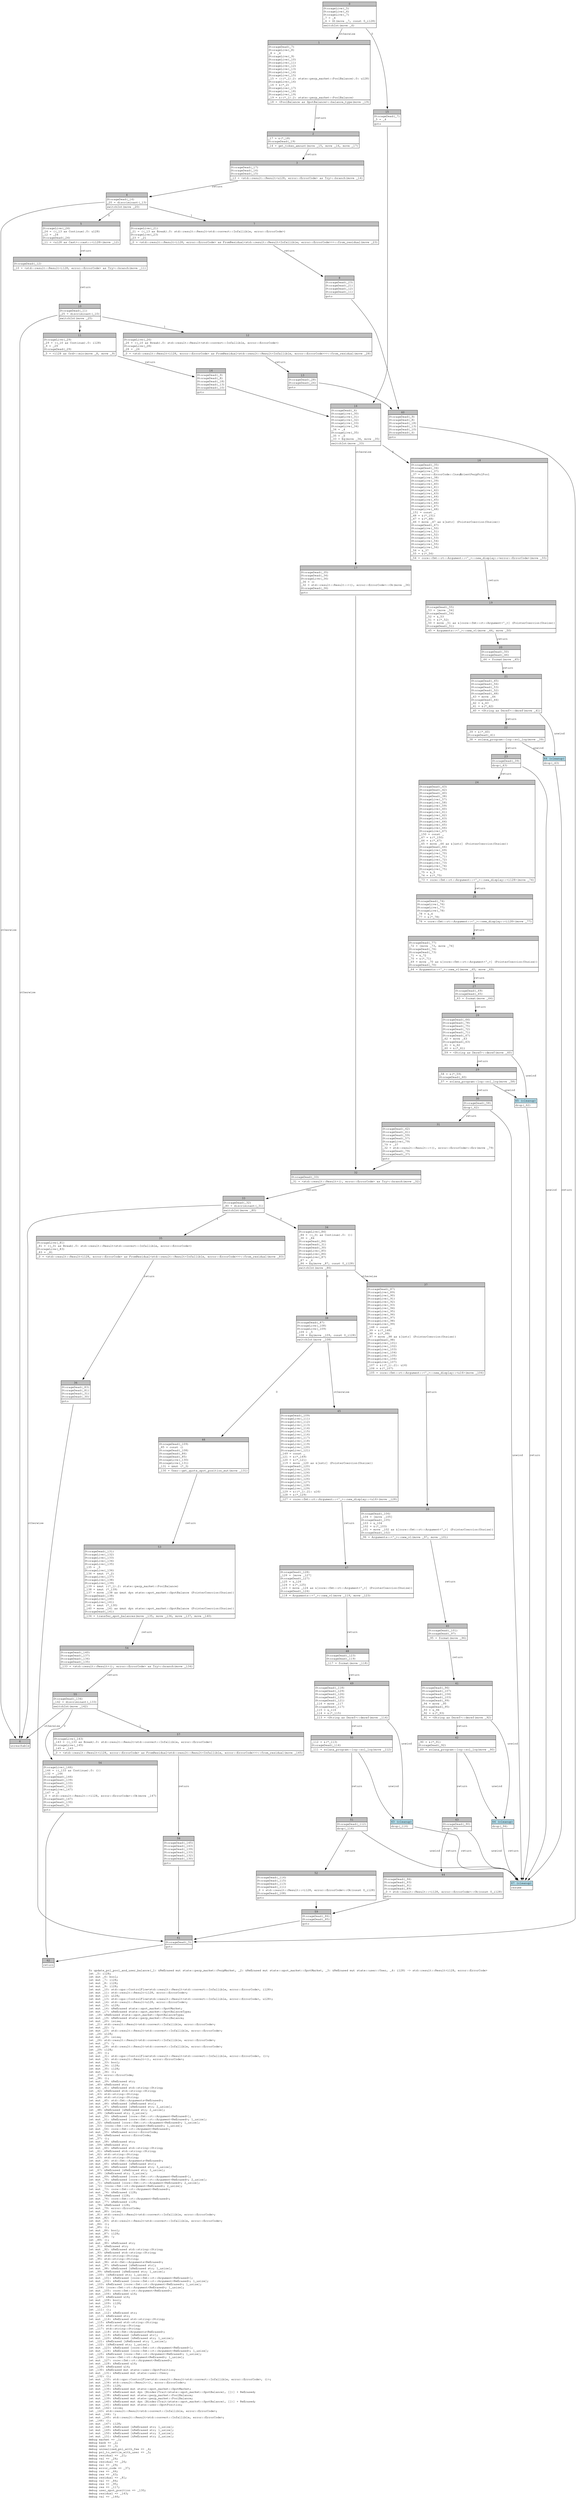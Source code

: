 digraph Mir_0_93 {
    graph [fontname="Courier, monospace"];
    node [fontname="Courier, monospace"];
    edge [fontname="Courier, monospace"];
    label=<fn update_pnl_pool_and_user_balance(_1: &amp;ReErased mut state::perp_market::PerpMarket, _2: &amp;ReErased mut state::spot_market::SpotMarket, _3: &amp;ReErased mut state::user::User, _4: i128) -&gt; std::result::Result&lt;i128, error::ErrorCode&gt;<br align="left"/>let _5: i128;<br align="left"/>let mut _6: bool;<br align="left"/>let mut _7: i128;<br align="left"/>let mut _8: i128;<br align="left"/>let mut _9: i128;<br align="left"/>let mut _10: std::ops::ControlFlow&lt;std::result::Result&lt;std::convert::Infallible, error::ErrorCode&gt;, i128&gt;;<br align="left"/>let mut _11: std::result::Result&lt;i128, error::ErrorCode&gt;;<br align="left"/>let mut _12: u128;<br align="left"/>let mut _13: std::ops::ControlFlow&lt;std::result::Result&lt;std::convert::Infallible, error::ErrorCode&gt;, u128&gt;;<br align="left"/>let mut _14: std::result::Result&lt;u128, error::ErrorCode&gt;;<br align="left"/>let mut _15: u128;<br align="left"/>let mut _16: &amp;ReErased state::spot_market::SpotMarket;<br align="left"/>let mut _17: &amp;ReErased state::spot_market::SpotBalanceType;<br align="left"/>let _18: &amp;ReErased state::spot_market::SpotBalanceType;<br align="left"/>let mut _19: &amp;ReErased state::perp_market::PoolBalance;<br align="left"/>let mut _20: isize;<br align="left"/>let _21: std::result::Result&lt;std::convert::Infallible, error::ErrorCode&gt;;<br align="left"/>let mut _22: !;<br align="left"/>let mut _23: std::result::Result&lt;std::convert::Infallible, error::ErrorCode&gt;;<br align="left"/>let _24: u128;<br align="left"/>let mut _25: isize;<br align="left"/>let _26: std::result::Result&lt;std::convert::Infallible, error::ErrorCode&gt;;<br align="left"/>let mut _27: !;<br align="left"/>let mut _28: std::result::Result&lt;std::convert::Infallible, error::ErrorCode&gt;;<br align="left"/>let _29: i128;<br align="left"/>let _30: ();<br align="left"/>let mut _31: std::ops::ControlFlow&lt;std::result::Result&lt;std::convert::Infallible, error::ErrorCode&gt;, ()&gt;;<br align="left"/>let mut _32: std::result::Result&lt;(), error::ErrorCode&gt;;<br align="left"/>let mut _33: bool;<br align="left"/>let mut _34: i128;<br align="left"/>let mut _35: i128;<br align="left"/>let mut _36: ();<br align="left"/>let _37: error::ErrorCode;<br align="left"/>let _38: ();<br align="left"/>let mut _39: &amp;ReErased str;<br align="left"/>let _40: &amp;ReErased str;<br align="left"/>let mut _41: &amp;ReErased std::string::String;<br align="left"/>let _42: &amp;ReErased std::string::String;<br align="left"/>let _43: std::string::String;<br align="left"/>let _44: std::string::String;<br align="left"/>let mut _45: std::fmt::Arguments&lt;ReErased&gt;;<br align="left"/>let mut _46: &amp;ReErased [&amp;ReErased str];<br align="left"/>let mut _47: &amp;ReErased [&amp;ReErased str; 2_usize];<br align="left"/>let _48: &amp;ReErased [&amp;ReErased str; 2_usize];<br align="left"/>let _49: [&amp;ReErased str; 2_usize];<br align="left"/>let mut _50: &amp;ReErased [core::fmt::rt::Argument&lt;ReErased&gt;];<br align="left"/>let mut _51: &amp;ReErased [core::fmt::rt::Argument&lt;ReErased&gt;; 1_usize];<br align="left"/>let _52: &amp;ReErased [core::fmt::rt::Argument&lt;ReErased&gt;; 1_usize];<br align="left"/>let _53: [core::fmt::rt::Argument&lt;ReErased&gt;; 1_usize];<br align="left"/>let mut _54: core::fmt::rt::Argument&lt;ReErased&gt;;<br align="left"/>let mut _55: &amp;ReErased error::ErrorCode;<br align="left"/>let _56: &amp;ReErased error::ErrorCode;<br align="left"/>let _57: ();<br align="left"/>let mut _58: &amp;ReErased str;<br align="left"/>let _59: &amp;ReErased str;<br align="left"/>let mut _60: &amp;ReErased std::string::String;<br align="left"/>let _61: &amp;ReErased std::string::String;<br align="left"/>let _62: std::string::String;<br align="left"/>let _63: std::string::String;<br align="left"/>let mut _64: std::fmt::Arguments&lt;ReErased&gt;;<br align="left"/>let mut _65: &amp;ReErased [&amp;ReErased str];<br align="left"/>let mut _66: &amp;ReErased [&amp;ReErased str; 3_usize];<br align="left"/>let _67: &amp;ReErased [&amp;ReErased str; 3_usize];<br align="left"/>let _68: [&amp;ReErased str; 3_usize];<br align="left"/>let mut _69: &amp;ReErased [core::fmt::rt::Argument&lt;ReErased&gt;];<br align="left"/>let mut _70: &amp;ReErased [core::fmt::rt::Argument&lt;ReErased&gt;; 2_usize];<br align="left"/>let _71: &amp;ReErased [core::fmt::rt::Argument&lt;ReErased&gt;; 2_usize];<br align="left"/>let _72: [core::fmt::rt::Argument&lt;ReErased&gt;; 2_usize];<br align="left"/>let mut _73: core::fmt::rt::Argument&lt;ReErased&gt;;<br align="left"/>let mut _74: &amp;ReErased i128;<br align="left"/>let _75: &amp;ReErased i128;<br align="left"/>let mut _76: core::fmt::rt::Argument&lt;ReErased&gt;;<br align="left"/>let mut _77: &amp;ReErased i128;<br align="left"/>let _78: &amp;ReErased i128;<br align="left"/>let mut _79: error::ErrorCode;<br align="left"/>let mut _80: isize;<br align="left"/>let _81: std::result::Result&lt;std::convert::Infallible, error::ErrorCode&gt;;<br align="left"/>let mut _82: !;<br align="left"/>let mut _83: std::result::Result&lt;std::convert::Infallible, error::ErrorCode&gt;;<br align="left"/>let _84: ();<br align="left"/>let _85: ();<br align="left"/>let mut _86: bool;<br align="left"/>let mut _87: i128;<br align="left"/>let mut _88: !;<br align="left"/>let _89: ();<br align="left"/>let mut _90: &amp;ReErased str;<br align="left"/>let _91: &amp;ReErased str;<br align="left"/>let mut _92: &amp;ReErased std::string::String;<br align="left"/>let _93: &amp;ReErased std::string::String;<br align="left"/>let _94: std::string::String;<br align="left"/>let _95: std::string::String;<br align="left"/>let mut _96: std::fmt::Arguments&lt;ReErased&gt;;<br align="left"/>let mut _97: &amp;ReErased [&amp;ReErased str];<br align="left"/>let mut _98: &amp;ReErased [&amp;ReErased str; 1_usize];<br align="left"/>let _99: &amp;ReErased [&amp;ReErased str; 1_usize];<br align="left"/>let _100: [&amp;ReErased str; 1_usize];<br align="left"/>let mut _101: &amp;ReErased [core::fmt::rt::Argument&lt;ReErased&gt;];<br align="left"/>let mut _102: &amp;ReErased [core::fmt::rt::Argument&lt;ReErased&gt;; 1_usize];<br align="left"/>let _103: &amp;ReErased [core::fmt::rt::Argument&lt;ReErased&gt;; 1_usize];<br align="left"/>let _104: [core::fmt::rt::Argument&lt;ReErased&gt;; 1_usize];<br align="left"/>let mut _105: core::fmt::rt::Argument&lt;ReErased&gt;;<br align="left"/>let mut _106: &amp;ReErased u16;<br align="left"/>let _107: &amp;ReErased u16;<br align="left"/>let mut _108: bool;<br align="left"/>let mut _109: i128;<br align="left"/>let mut _110: !;<br align="left"/>let _111: ();<br align="left"/>let mut _112: &amp;ReErased str;<br align="left"/>let _113: &amp;ReErased str;<br align="left"/>let mut _114: &amp;ReErased std::string::String;<br align="left"/>let _115: &amp;ReErased std::string::String;<br align="left"/>let _116: std::string::String;<br align="left"/>let _117: std::string::String;<br align="left"/>let mut _118: std::fmt::Arguments&lt;ReErased&gt;;<br align="left"/>let mut _119: &amp;ReErased [&amp;ReErased str];<br align="left"/>let mut _120: &amp;ReErased [&amp;ReErased str; 1_usize];<br align="left"/>let _121: &amp;ReErased [&amp;ReErased str; 1_usize];<br align="left"/>let _122: [&amp;ReErased str; 1_usize];<br align="left"/>let mut _123: &amp;ReErased [core::fmt::rt::Argument&lt;ReErased&gt;];<br align="left"/>let mut _124: &amp;ReErased [core::fmt::rt::Argument&lt;ReErased&gt;; 1_usize];<br align="left"/>let _125: &amp;ReErased [core::fmt::rt::Argument&lt;ReErased&gt;; 1_usize];<br align="left"/>let _126: [core::fmt::rt::Argument&lt;ReErased&gt;; 1_usize];<br align="left"/>let mut _127: core::fmt::rt::Argument&lt;ReErased&gt;;<br align="left"/>let mut _128: &amp;ReErased u16;<br align="left"/>let _129: &amp;ReErased u16;<br align="left"/>let _130: &amp;ReErased mut state::user::SpotPosition;<br align="left"/>let mut _131: &amp;ReErased mut state::user::User;<br align="left"/>let _132: ();<br align="left"/>let mut _133: std::ops::ControlFlow&lt;std::result::Result&lt;std::convert::Infallible, error::ErrorCode&gt;, ()&gt;;<br align="left"/>let mut _134: std::result::Result&lt;(), error::ErrorCode&gt;;<br align="left"/>let mut _135: i128;<br align="left"/>let mut _136: &amp;ReErased mut state::spot_market::SpotMarket;<br align="left"/>let mut _137: &amp;ReErased mut dyn [Binder(Trait(state::spot_market::SpotBalance), [])] + ReErased;<br align="left"/>let mut _138: &amp;ReErased mut state::perp_market::PoolBalance;<br align="left"/>let mut _139: &amp;ReErased mut state::perp_market::PoolBalance;<br align="left"/>let mut _140: &amp;ReErased mut dyn [Binder(Trait(state::spot_market::SpotBalance), [])] + ReErased;<br align="left"/>let mut _141: &amp;ReErased mut state::user::SpotPosition;<br align="left"/>let mut _142: isize;<br align="left"/>let _143: std::result::Result&lt;std::convert::Infallible, error::ErrorCode&gt;;<br align="left"/>let mut _144: !;<br align="left"/>let mut _145: std::result::Result&lt;std::convert::Infallible, error::ErrorCode&gt;;<br align="left"/>let _146: ();<br align="left"/>let mut _147: i128;<br align="left"/>let mut _148: &amp;ReErased [&amp;ReErased str; 1_usize];<br align="left"/>let mut _149: &amp;ReErased [&amp;ReErased str; 1_usize];<br align="left"/>let mut _150: &amp;ReErased [&amp;ReErased str; 3_usize];<br align="left"/>let mut _151: &amp;ReErased [&amp;ReErased str; 2_usize];<br align="left"/>debug market =&gt; _1;<br align="left"/>debug bank =&gt; _2;<br align="left"/>debug user =&gt; _3;<br align="left"/>debug unrealized_pnl_with_fee =&gt; _4;<br align="left"/>debug pnl_to_settle_with_user =&gt; _5;<br align="left"/>debug residual =&gt; _21;<br align="left"/>debug val =&gt; _24;<br align="left"/>debug residual =&gt; _26;<br align="left"/>debug val =&gt; _29;<br align="left"/>debug error_code =&gt; _37;<br align="left"/>debug res =&gt; _44;<br align="left"/>debug res =&gt; _63;<br align="left"/>debug residual =&gt; _81;<br align="left"/>debug val =&gt; _84;<br align="left"/>debug res =&gt; _95;<br align="left"/>debug res =&gt; _117;<br align="left"/>debug user_spot_position =&gt; _130;<br align="left"/>debug residual =&gt; _143;<br align="left"/>debug val =&gt; _146;<br align="left"/>>;
    bb0__0_93 [shape="none", label=<<table border="0" cellborder="1" cellspacing="0"><tr><td bgcolor="gray" align="center" colspan="1">0</td></tr><tr><td align="left" balign="left">StorageLive(_5)<br/>StorageLive(_6)<br/>StorageLive(_7)<br/>_7 = _4<br/>_6 = Gt(move _7, const 0_i128)<br/></td></tr><tr><td align="left">switchInt(move _6)</td></tr></table>>];
    bb1__0_93 [shape="none", label=<<table border="0" cellborder="1" cellspacing="0"><tr><td bgcolor="gray" align="center" colspan="1">1</td></tr><tr><td align="left" balign="left">StorageDead(_7)<br/>StorageLive(_8)<br/>_8 = _4<br/>StorageLive(_9)<br/>StorageLive(_10)<br/>StorageLive(_11)<br/>StorageLive(_12)<br/>StorageLive(_13)<br/>StorageLive(_14)<br/>StorageLive(_15)<br/>_15 = (((*_1).2: state::perp_market::PoolBalance).0: u128)<br/>StorageLive(_16)<br/>_16 = &amp;(*_2)<br/>StorageLive(_17)<br/>StorageLive(_18)<br/>StorageLive(_19)<br/>_19 = &amp;((*_1).2: state::perp_market::PoolBalance)<br/></td></tr><tr><td align="left">_18 = &lt;PoolBalance as SpotBalance&gt;::balance_type(move _19)</td></tr></table>>];
    bb2__0_93 [shape="none", label=<<table border="0" cellborder="1" cellspacing="0"><tr><td bgcolor="gray" align="center" colspan="1">2</td></tr><tr><td align="left" balign="left">_17 = &amp;(*_18)<br/>StorageDead(_19)<br/></td></tr><tr><td align="left">_14 = get_token_amount(move _15, move _16, move _17)</td></tr></table>>];
    bb3__0_93 [shape="none", label=<<table border="0" cellborder="1" cellspacing="0"><tr><td bgcolor="gray" align="center" colspan="1">3</td></tr><tr><td align="left" balign="left">StorageDead(_17)<br/>StorageDead(_16)<br/>StorageDead(_15)<br/></td></tr><tr><td align="left">_13 = &lt;std::result::Result&lt;u128, error::ErrorCode&gt; as Try&gt;::branch(move _14)</td></tr></table>>];
    bb4__0_93 [shape="none", label=<<table border="0" cellborder="1" cellspacing="0"><tr><td bgcolor="gray" align="center" colspan="1">4</td></tr><tr><td align="left" balign="left">StorageDead(_14)<br/>_20 = discriminant(_13)<br/></td></tr><tr><td align="left">switchInt(move _20)</td></tr></table>>];
    bb5__0_93 [shape="none", label=<<table border="0" cellborder="1" cellspacing="0"><tr><td bgcolor="gray" align="center" colspan="1">5</td></tr><tr><td align="left" balign="left">StorageLive(_24)<br/>_24 = ((_13 as Continue).0: u128)<br/>_12 = _24<br/>StorageDead(_24)<br/></td></tr><tr><td align="left">_11 = &lt;u128 as Cast&gt;::cast::&lt;i128&gt;(move _12)</td></tr></table>>];
    bb6__0_93 [shape="none", label=<<table border="0" cellborder="1" cellspacing="0"><tr><td bgcolor="gray" align="center" colspan="1">6</td></tr><tr><td align="left">unreachable</td></tr></table>>];
    bb7__0_93 [shape="none", label=<<table border="0" cellborder="1" cellspacing="0"><tr><td bgcolor="gray" align="center" colspan="1">7</td></tr><tr><td align="left" balign="left">StorageLive(_21)<br/>_21 = ((_13 as Break).0: std::result::Result&lt;std::convert::Infallible, error::ErrorCode&gt;)<br/>StorageLive(_23)<br/>_23 = _21<br/></td></tr><tr><td align="left">_0 = &lt;std::result::Result&lt;i128, error::ErrorCode&gt; as FromResidual&lt;std::result::Result&lt;Infallible, error::ErrorCode&gt;&gt;&gt;::from_residual(move _23)</td></tr></table>>];
    bb8__0_93 [shape="none", label=<<table border="0" cellborder="1" cellspacing="0"><tr><td bgcolor="gray" align="center" colspan="1">8</td></tr><tr><td align="left" balign="left">StorageDead(_23)<br/>StorageDead(_21)<br/>StorageDead(_12)<br/>StorageDead(_11)<br/></td></tr><tr><td align="left">goto</td></tr></table>>];
    bb9__0_93 [shape="none", label=<<table border="0" cellborder="1" cellspacing="0"><tr><td bgcolor="gray" align="center" colspan="1">9</td></tr><tr><td align="left" balign="left">StorageDead(_12)<br/></td></tr><tr><td align="left">_10 = &lt;std::result::Result&lt;i128, error::ErrorCode&gt; as Try&gt;::branch(move _11)</td></tr></table>>];
    bb10__0_93 [shape="none", label=<<table border="0" cellborder="1" cellspacing="0"><tr><td bgcolor="gray" align="center" colspan="1">10</td></tr><tr><td align="left" balign="left">StorageDead(_11)<br/>_25 = discriminant(_10)<br/></td></tr><tr><td align="left">switchInt(move _25)</td></tr></table>>];
    bb11__0_93 [shape="none", label=<<table border="0" cellborder="1" cellspacing="0"><tr><td bgcolor="gray" align="center" colspan="1">11</td></tr><tr><td align="left" balign="left">StorageLive(_29)<br/>_29 = ((_10 as Continue).0: i128)<br/>_9 = _29<br/>StorageDead(_29)<br/></td></tr><tr><td align="left">_5 = &lt;i128 as Ord&gt;::min(move _8, move _9)</td></tr></table>>];
    bb12__0_93 [shape="none", label=<<table border="0" cellborder="1" cellspacing="0"><tr><td bgcolor="gray" align="center" colspan="1">12</td></tr><tr><td align="left" balign="left">StorageLive(_26)<br/>_26 = ((_10 as Break).0: std::result::Result&lt;std::convert::Infallible, error::ErrorCode&gt;)<br/>StorageLive(_28)<br/>_28 = _26<br/></td></tr><tr><td align="left">_0 = &lt;std::result::Result&lt;i128, error::ErrorCode&gt; as FromResidual&lt;std::result::Result&lt;Infallible, error::ErrorCode&gt;&gt;&gt;::from_residual(move _28)</td></tr></table>>];
    bb13__0_93 [shape="none", label=<<table border="0" cellborder="1" cellspacing="0"><tr><td bgcolor="gray" align="center" colspan="1">13</td></tr><tr><td align="left" balign="left">StorageDead(_28)<br/>StorageDead(_26)<br/></td></tr><tr><td align="left">goto</td></tr></table>>];
    bb14__0_93 [shape="none", label=<<table border="0" cellborder="1" cellspacing="0"><tr><td bgcolor="gray" align="center" colspan="1">14</td></tr><tr><td align="left" balign="left">StorageDead(_9)<br/>StorageDead(_8)<br/>StorageDead(_18)<br/>StorageDead(_13)<br/>StorageDead(_10)<br/></td></tr><tr><td align="left">goto</td></tr></table>>];
    bb15__0_93 [shape="none", label=<<table border="0" cellborder="1" cellspacing="0"><tr><td bgcolor="gray" align="center" colspan="1">15</td></tr><tr><td align="left" balign="left">StorageDead(_7)<br/>_5 = _4<br/></td></tr><tr><td align="left">goto</td></tr></table>>];
    bb16__0_93 [shape="none", label=<<table border="0" cellborder="1" cellspacing="0"><tr><td bgcolor="gray" align="center" colspan="1">16</td></tr><tr><td align="left" balign="left">StorageDead(_6)<br/>StorageLive(_30)<br/>StorageLive(_31)<br/>StorageLive(_32)<br/>StorageLive(_33)<br/>StorageLive(_34)<br/>_34 = _4<br/>StorageLive(_35)<br/>_35 = _5<br/>_33 = Eq(move _34, move _35)<br/></td></tr><tr><td align="left">switchInt(move _33)</td></tr></table>>];
    bb17__0_93 [shape="none", label=<<table border="0" cellborder="1" cellspacing="0"><tr><td bgcolor="gray" align="center" colspan="1">17</td></tr><tr><td align="left" balign="left">StorageDead(_35)<br/>StorageDead(_34)<br/>StorageLive(_36)<br/>_36 = ()<br/>_32 = std::result::Result::&lt;(), error::ErrorCode&gt;::Ok(move _36)<br/>StorageDead(_36)<br/></td></tr><tr><td align="left">goto</td></tr></table>>];
    bb18__0_93 [shape="none", label=<<table border="0" cellborder="1" cellspacing="0"><tr><td bgcolor="gray" align="center" colspan="1">18</td></tr><tr><td align="left" balign="left">StorageDead(_35)<br/>StorageDead(_34)<br/>StorageLive(_37)<br/>_37 = error::ErrorCode::InsufficientPerpPnlPool<br/>StorageLive(_38)<br/>StorageLive(_39)<br/>StorageLive(_40)<br/>StorageLive(_41)<br/>StorageLive(_42)<br/>StorageLive(_43)<br/>StorageLive(_44)<br/>StorageLive(_45)<br/>StorageLive(_46)<br/>StorageLive(_47)<br/>StorageLive(_48)<br/>_151 = const _<br/>_48 = &amp;(*_151)<br/>_47 = &amp;(*_48)<br/>_46 = move _47 as &amp;[&amp;str] (PointerCoercion(Unsize))<br/>StorageDead(_47)<br/>StorageLive(_50)<br/>StorageLive(_51)<br/>StorageLive(_52)<br/>StorageLive(_53)<br/>StorageLive(_54)<br/>StorageLive(_55)<br/>StorageLive(_56)<br/>_56 = &amp;_37<br/>_55 = &amp;(*_56)<br/></td></tr><tr><td align="left">_54 = core::fmt::rt::Argument::&lt;'_&gt;::new_display::&lt;error::ErrorCode&gt;(move _55)</td></tr></table>>];
    bb19__0_93 [shape="none", label=<<table border="0" cellborder="1" cellspacing="0"><tr><td bgcolor="gray" align="center" colspan="1">19</td></tr><tr><td align="left" balign="left">StorageDead(_55)<br/>_53 = [move _54]<br/>StorageDead(_54)<br/>_52 = &amp;_53<br/>_51 = &amp;(*_52)<br/>_50 = move _51 as &amp;[core::fmt::rt::Argument&lt;'_&gt;] (PointerCoercion(Unsize))<br/>StorageDead(_51)<br/></td></tr><tr><td align="left">_45 = Arguments::&lt;'_&gt;::new_v1(move _46, move _50)</td></tr></table>>];
    bb20__0_93 [shape="none", label=<<table border="0" cellborder="1" cellspacing="0"><tr><td bgcolor="gray" align="center" colspan="1">20</td></tr><tr><td align="left" balign="left">StorageDead(_50)<br/>StorageDead(_46)<br/></td></tr><tr><td align="left">_44 = format(move _45)</td></tr></table>>];
    bb21__0_93 [shape="none", label=<<table border="0" cellborder="1" cellspacing="0"><tr><td bgcolor="gray" align="center" colspan="1">21</td></tr><tr><td align="left" balign="left">StorageDead(_45)<br/>StorageDead(_56)<br/>StorageDead(_53)<br/>StorageDead(_52)<br/>StorageDead(_48)<br/>_43 = move _44<br/>StorageDead(_44)<br/>_42 = &amp;_43<br/>_41 = &amp;(*_42)<br/></td></tr><tr><td align="left">_40 = &lt;String as Deref&gt;::deref(move _41)</td></tr></table>>];
    bb22__0_93 [shape="none", label=<<table border="0" cellborder="1" cellspacing="0"><tr><td bgcolor="gray" align="center" colspan="1">22</td></tr><tr><td align="left" balign="left">_39 = &amp;(*_40)<br/>StorageDead(_41)<br/></td></tr><tr><td align="left">_38 = solana_program::log::sol_log(move _39)</td></tr></table>>];
    bb23__0_93 [shape="none", label=<<table border="0" cellborder="1" cellspacing="0"><tr><td bgcolor="gray" align="center" colspan="1">23</td></tr><tr><td align="left" balign="left">StorageDead(_39)<br/></td></tr><tr><td align="left">drop(_43)</td></tr></table>>];
    bb24__0_93 [shape="none", label=<<table border="0" cellborder="1" cellspacing="0"><tr><td bgcolor="gray" align="center" colspan="1">24</td></tr><tr><td align="left" balign="left">StorageDead(_43)<br/>StorageDead(_42)<br/>StorageDead(_40)<br/>StorageDead(_38)<br/>StorageLive(_57)<br/>StorageLive(_58)<br/>StorageLive(_59)<br/>StorageLive(_60)<br/>StorageLive(_61)<br/>StorageLive(_62)<br/>StorageLive(_63)<br/>StorageLive(_64)<br/>StorageLive(_65)<br/>StorageLive(_66)<br/>StorageLive(_67)<br/>_150 = const _<br/>_67 = &amp;(*_150)<br/>_66 = &amp;(*_67)<br/>_65 = move _66 as &amp;[&amp;str] (PointerCoercion(Unsize))<br/>StorageDead(_66)<br/>StorageLive(_69)<br/>StorageLive(_70)<br/>StorageLive(_71)<br/>StorageLive(_72)<br/>StorageLive(_73)<br/>StorageLive(_74)<br/>StorageLive(_75)<br/>_75 = &amp;_5<br/>_74 = &amp;(*_75)<br/></td></tr><tr><td align="left">_73 = core::fmt::rt::Argument::&lt;'_&gt;::new_display::&lt;i128&gt;(move _74)</td></tr></table>>];
    bb25__0_93 [shape="none", label=<<table border="0" cellborder="1" cellspacing="0"><tr><td bgcolor="gray" align="center" colspan="1">25</td></tr><tr><td align="left" balign="left">StorageDead(_74)<br/>StorageLive(_76)<br/>StorageLive(_77)<br/>StorageLive(_78)<br/>_78 = &amp;_4<br/>_77 = &amp;(*_78)<br/></td></tr><tr><td align="left">_76 = core::fmt::rt::Argument::&lt;'_&gt;::new_display::&lt;i128&gt;(move _77)</td></tr></table>>];
    bb26__0_93 [shape="none", label=<<table border="0" cellborder="1" cellspacing="0"><tr><td bgcolor="gray" align="center" colspan="1">26</td></tr><tr><td align="left" balign="left">StorageDead(_77)<br/>_72 = [move _73, move _76]<br/>StorageDead(_76)<br/>StorageDead(_73)<br/>_71 = &amp;_72<br/>_70 = &amp;(*_71)<br/>_69 = move _70 as &amp;[core::fmt::rt::Argument&lt;'_&gt;] (PointerCoercion(Unsize))<br/>StorageDead(_70)<br/></td></tr><tr><td align="left">_64 = Arguments::&lt;'_&gt;::new_v1(move _65, move _69)</td></tr></table>>];
    bb27__0_93 [shape="none", label=<<table border="0" cellborder="1" cellspacing="0"><tr><td bgcolor="gray" align="center" colspan="1">27</td></tr><tr><td align="left" balign="left">StorageDead(_69)<br/>StorageDead(_65)<br/></td></tr><tr><td align="left">_63 = format(move _64)</td></tr></table>>];
    bb28__0_93 [shape="none", label=<<table border="0" cellborder="1" cellspacing="0"><tr><td bgcolor="gray" align="center" colspan="1">28</td></tr><tr><td align="left" balign="left">StorageDead(_64)<br/>StorageDead(_78)<br/>StorageDead(_75)<br/>StorageDead(_72)<br/>StorageDead(_71)<br/>StorageDead(_67)<br/>_62 = move _63<br/>StorageDead(_63)<br/>_61 = &amp;_62<br/>_60 = &amp;(*_61)<br/></td></tr><tr><td align="left">_59 = &lt;String as Deref&gt;::deref(move _60)</td></tr></table>>];
    bb29__0_93 [shape="none", label=<<table border="0" cellborder="1" cellspacing="0"><tr><td bgcolor="gray" align="center" colspan="1">29</td></tr><tr><td align="left" balign="left">_58 = &amp;(*_59)<br/>StorageDead(_60)<br/></td></tr><tr><td align="left">_57 = solana_program::log::sol_log(move _58)</td></tr></table>>];
    bb30__0_93 [shape="none", label=<<table border="0" cellborder="1" cellspacing="0"><tr><td bgcolor="gray" align="center" colspan="1">30</td></tr><tr><td align="left" balign="left">StorageDead(_58)<br/></td></tr><tr><td align="left">drop(_62)</td></tr></table>>];
    bb31__0_93 [shape="none", label=<<table border="0" cellborder="1" cellspacing="0"><tr><td bgcolor="gray" align="center" colspan="1">31</td></tr><tr><td align="left" balign="left">StorageDead(_62)<br/>StorageDead(_61)<br/>StorageDead(_59)<br/>StorageDead(_57)<br/>StorageLive(_79)<br/>_79 = _37<br/>_32 = std::result::Result::&lt;(), error::ErrorCode&gt;::Err(move _79)<br/>StorageDead(_79)<br/>StorageDead(_37)<br/></td></tr><tr><td align="left">goto</td></tr></table>>];
    bb32__0_93 [shape="none", label=<<table border="0" cellborder="1" cellspacing="0"><tr><td bgcolor="gray" align="center" colspan="1">32</td></tr><tr><td align="left" balign="left">StorageDead(_33)<br/></td></tr><tr><td align="left">_31 = &lt;std::result::Result&lt;(), error::ErrorCode&gt; as Try&gt;::branch(move _32)</td></tr></table>>];
    bb33__0_93 [shape="none", label=<<table border="0" cellborder="1" cellspacing="0"><tr><td bgcolor="gray" align="center" colspan="1">33</td></tr><tr><td align="left" balign="left">StorageDead(_32)<br/>_80 = discriminant(_31)<br/></td></tr><tr><td align="left">switchInt(move _80)</td></tr></table>>];
    bb34__0_93 [shape="none", label=<<table border="0" cellborder="1" cellspacing="0"><tr><td bgcolor="gray" align="center" colspan="1">34</td></tr><tr><td align="left" balign="left">StorageLive(_84)<br/>_84 = ((_31 as Continue).0: ())<br/>_30 = _84<br/>StorageDead(_84)<br/>StorageDead(_31)<br/>StorageDead(_30)<br/>StorageLive(_85)<br/>StorageLive(_86)<br/>StorageLive(_87)<br/>_87 = _4<br/>_86 = Eq(move _87, const 0_i128)<br/></td></tr><tr><td align="left">switchInt(move _86)</td></tr></table>>];
    bb35__0_93 [shape="none", label=<<table border="0" cellborder="1" cellspacing="0"><tr><td bgcolor="gray" align="center" colspan="1">35</td></tr><tr><td align="left" balign="left">StorageLive(_81)<br/>_81 = ((_31 as Break).0: std::result::Result&lt;std::convert::Infallible, error::ErrorCode&gt;)<br/>StorageLive(_83)<br/>_83 = _81<br/></td></tr><tr><td align="left">_0 = &lt;std::result::Result&lt;i128, error::ErrorCode&gt; as FromResidual&lt;std::result::Result&lt;Infallible, error::ErrorCode&gt;&gt;&gt;::from_residual(move _83)</td></tr></table>>];
    bb36__0_93 [shape="none", label=<<table border="0" cellborder="1" cellspacing="0"><tr><td bgcolor="gray" align="center" colspan="1">36</td></tr><tr><td align="left" balign="left">StorageDead(_83)<br/>StorageDead(_81)<br/>StorageDead(_31)<br/>StorageDead(_30)<br/></td></tr><tr><td align="left">goto</td></tr></table>>];
    bb37__0_93 [shape="none", label=<<table border="0" cellborder="1" cellspacing="0"><tr><td bgcolor="gray" align="center" colspan="1">37</td></tr><tr><td align="left" balign="left">StorageDead(_87)<br/>StorageLive(_89)<br/>StorageLive(_90)<br/>StorageLive(_91)<br/>StorageLive(_92)<br/>StorageLive(_93)<br/>StorageLive(_94)<br/>StorageLive(_95)<br/>StorageLive(_96)<br/>StorageLive(_97)<br/>StorageLive(_98)<br/>StorageLive(_99)<br/>_148 = const _<br/>_99 = &amp;(*_148)<br/>_98 = &amp;(*_99)<br/>_97 = move _98 as &amp;[&amp;str] (PointerCoercion(Unsize))<br/>StorageDead(_98)<br/>StorageLive(_101)<br/>StorageLive(_102)<br/>StorageLive(_103)<br/>StorageLive(_104)<br/>StorageLive(_105)<br/>StorageLive(_106)<br/>StorageLive(_107)<br/>_107 = &amp;((*_1).21: u16)<br/>_106 = &amp;(*_107)<br/></td></tr><tr><td align="left">_105 = core::fmt::rt::Argument::&lt;'_&gt;::new_display::&lt;u16&gt;(move _106)</td></tr></table>>];
    bb38__0_93 [shape="none", label=<<table border="0" cellborder="1" cellspacing="0"><tr><td bgcolor="gray" align="center" colspan="1">38</td></tr><tr><td align="left" balign="left">StorageDead(_87)<br/>StorageLive(_108)<br/>StorageLive(_109)<br/>_109 = _5<br/>_108 = Eq(move _109, const 0_i128)<br/></td></tr><tr><td align="left">switchInt(move _108)</td></tr></table>>];
    bb39__0_93 [shape="none", label=<<table border="0" cellborder="1" cellspacing="0"><tr><td bgcolor="gray" align="center" colspan="1">39</td></tr><tr><td align="left" balign="left">StorageDead(_106)<br/>_104 = [move _105]<br/>StorageDead(_105)<br/>_103 = &amp;_104<br/>_102 = &amp;(*_103)<br/>_101 = move _102 as &amp;[core::fmt::rt::Argument&lt;'_&gt;] (PointerCoercion(Unsize))<br/>StorageDead(_102)<br/></td></tr><tr><td align="left">_96 = Arguments::&lt;'_&gt;::new_v1(move _97, move _101)</td></tr></table>>];
    bb40__0_93 [shape="none", label=<<table border="0" cellborder="1" cellspacing="0"><tr><td bgcolor="gray" align="center" colspan="1">40</td></tr><tr><td align="left" balign="left">StorageDead(_101)<br/>StorageDead(_97)<br/></td></tr><tr><td align="left">_95 = format(move _96)</td></tr></table>>];
    bb41__0_93 [shape="none", label=<<table border="0" cellborder="1" cellspacing="0"><tr><td bgcolor="gray" align="center" colspan="1">41</td></tr><tr><td align="left" balign="left">StorageDead(_96)<br/>StorageDead(_107)<br/>StorageDead(_104)<br/>StorageDead(_103)<br/>StorageDead(_99)<br/>_94 = move _95<br/>StorageDead(_95)<br/>_93 = &amp;_94<br/>_92 = &amp;(*_93)<br/></td></tr><tr><td align="left">_91 = &lt;String as Deref&gt;::deref(move _92)</td></tr></table>>];
    bb42__0_93 [shape="none", label=<<table border="0" cellborder="1" cellspacing="0"><tr><td bgcolor="gray" align="center" colspan="1">42</td></tr><tr><td align="left" balign="left">_90 = &amp;(*_91)<br/>StorageDead(_92)<br/></td></tr><tr><td align="left">_89 = solana_program::log::sol_log(move _90)</td></tr></table>>];
    bb43__0_93 [shape="none", label=<<table border="0" cellborder="1" cellspacing="0"><tr><td bgcolor="gray" align="center" colspan="1">43</td></tr><tr><td align="left" balign="left">StorageDead(_90)<br/></td></tr><tr><td align="left">drop(_94)</td></tr></table>>];
    bb44__0_93 [shape="none", label=<<table border="0" cellborder="1" cellspacing="0"><tr><td bgcolor="gray" align="center" colspan="1">44</td></tr><tr><td align="left" balign="left">StorageDead(_94)<br/>StorageDead(_93)<br/>StorageDead(_91)<br/>StorageDead(_89)<br/>_0 = std::result::Result::&lt;i128, error::ErrorCode&gt;::Ok(const 0_i128)<br/></td></tr><tr><td align="left">goto</td></tr></table>>];
    bb45__0_93 [shape="none", label=<<table border="0" cellborder="1" cellspacing="0"><tr><td bgcolor="gray" align="center" colspan="1">45</td></tr><tr><td align="left" balign="left">StorageDead(_109)<br/>StorageLive(_111)<br/>StorageLive(_112)<br/>StorageLive(_113)<br/>StorageLive(_114)<br/>StorageLive(_115)<br/>StorageLive(_116)<br/>StorageLive(_117)<br/>StorageLive(_118)<br/>StorageLive(_119)<br/>StorageLive(_120)<br/>StorageLive(_121)<br/>_149 = const _<br/>_121 = &amp;(*_149)<br/>_120 = &amp;(*_121)<br/>_119 = move _120 as &amp;[&amp;str] (PointerCoercion(Unsize))<br/>StorageDead(_120)<br/>StorageLive(_123)<br/>StorageLive(_124)<br/>StorageLive(_125)<br/>StorageLive(_126)<br/>StorageLive(_127)<br/>StorageLive(_128)<br/>StorageLive(_129)<br/>_129 = &amp;((*_1).21: u16)<br/>_128 = &amp;(*_129)<br/></td></tr><tr><td align="left">_127 = core::fmt::rt::Argument::&lt;'_&gt;::new_display::&lt;u16&gt;(move _128)</td></tr></table>>];
    bb46__0_93 [shape="none", label=<<table border="0" cellborder="1" cellspacing="0"><tr><td bgcolor="gray" align="center" colspan="1">46</td></tr><tr><td align="left" balign="left">StorageDead(_109)<br/>_85 = const ()<br/>StorageDead(_108)<br/>StorageDead(_86)<br/>StorageDead(_85)<br/>StorageLive(_130)<br/>StorageLive(_131)<br/>_131 = &amp;mut (*_3)<br/></td></tr><tr><td align="left">_130 = User::get_quote_spot_position_mut(move _131)</td></tr></table>>];
    bb47__0_93 [shape="none", label=<<table border="0" cellborder="1" cellspacing="0"><tr><td bgcolor="gray" align="center" colspan="1">47</td></tr><tr><td align="left" balign="left">StorageDead(_128)<br/>_126 = [move _127]<br/>StorageDead(_127)<br/>_125 = &amp;_126<br/>_124 = &amp;(*_125)<br/>_123 = move _124 as &amp;[core::fmt::rt::Argument&lt;'_&gt;] (PointerCoercion(Unsize))<br/>StorageDead(_124)<br/></td></tr><tr><td align="left">_118 = Arguments::&lt;'_&gt;::new_v1(move _119, move _123)</td></tr></table>>];
    bb48__0_93 [shape="none", label=<<table border="0" cellborder="1" cellspacing="0"><tr><td bgcolor="gray" align="center" colspan="1">48</td></tr><tr><td align="left" balign="left">StorageDead(_123)<br/>StorageDead(_119)<br/></td></tr><tr><td align="left">_117 = format(move _118)</td></tr></table>>];
    bb49__0_93 [shape="none", label=<<table border="0" cellborder="1" cellspacing="0"><tr><td bgcolor="gray" align="center" colspan="1">49</td></tr><tr><td align="left" balign="left">StorageDead(_118)<br/>StorageDead(_129)<br/>StorageDead(_126)<br/>StorageDead(_125)<br/>StorageDead(_121)<br/>_116 = move _117<br/>StorageDead(_117)<br/>_115 = &amp;_116<br/>_114 = &amp;(*_115)<br/></td></tr><tr><td align="left">_113 = &lt;String as Deref&gt;::deref(move _114)</td></tr></table>>];
    bb50__0_93 [shape="none", label=<<table border="0" cellborder="1" cellspacing="0"><tr><td bgcolor="gray" align="center" colspan="1">50</td></tr><tr><td align="left" balign="left">_112 = &amp;(*_113)<br/>StorageDead(_114)<br/></td></tr><tr><td align="left">_111 = solana_program::log::sol_log(move _112)</td></tr></table>>];
    bb51__0_93 [shape="none", label=<<table border="0" cellborder="1" cellspacing="0"><tr><td bgcolor="gray" align="center" colspan="1">51</td></tr><tr><td align="left" balign="left">StorageDead(_112)<br/></td></tr><tr><td align="left">drop(_116)</td></tr></table>>];
    bb52__0_93 [shape="none", label=<<table border="0" cellborder="1" cellspacing="0"><tr><td bgcolor="gray" align="center" colspan="1">52</td></tr><tr><td align="left" balign="left">StorageDead(_116)<br/>StorageDead(_115)<br/>StorageDead(_113)<br/>StorageDead(_111)<br/>_0 = std::result::Result::&lt;i128, error::ErrorCode&gt;::Ok(const 0_i128)<br/>StorageDead(_108)<br/></td></tr><tr><td align="left">goto</td></tr></table>>];
    bb53__0_93 [shape="none", label=<<table border="0" cellborder="1" cellspacing="0"><tr><td bgcolor="gray" align="center" colspan="1">53</td></tr><tr><td align="left" balign="left">StorageDead(_131)<br/>StorageLive(_132)<br/>StorageLive(_133)<br/>StorageLive(_134)<br/>StorageLive(_135)<br/>_135 = _5<br/>StorageLive(_136)<br/>_136 = &amp;mut (*_2)<br/>StorageLive(_137)<br/>StorageLive(_138)<br/>StorageLive(_139)<br/>_139 = &amp;mut ((*_1).2: state::perp_market::PoolBalance)<br/>_138 = &amp;mut (*_139)<br/>_137 = move _138 as &amp;mut dyn state::spot_market::SpotBalance (PointerCoercion(Unsize))<br/>StorageDead(_138)<br/>StorageLive(_140)<br/>StorageLive(_141)<br/>_141 = &amp;mut (*_130)<br/>_140 = move _141 as &amp;mut dyn state::spot_market::SpotBalance (PointerCoercion(Unsize))<br/>StorageDead(_141)<br/></td></tr><tr><td align="left">_134 = transfer_spot_balances(move _135, move _136, move _137, move _140)</td></tr></table>>];
    bb54__0_93 [shape="none", label=<<table border="0" cellborder="1" cellspacing="0"><tr><td bgcolor="gray" align="center" colspan="1">54</td></tr><tr><td align="left" balign="left">StorageDead(_140)<br/>StorageDead(_137)<br/>StorageDead(_136)<br/>StorageDead(_135)<br/></td></tr><tr><td align="left">_133 = &lt;std::result::Result&lt;(), error::ErrorCode&gt; as Try&gt;::branch(move _134)</td></tr></table>>];
    bb55__0_93 [shape="none", label=<<table border="0" cellborder="1" cellspacing="0"><tr><td bgcolor="gray" align="center" colspan="1">55</td></tr><tr><td align="left" balign="left">StorageDead(_134)<br/>_142 = discriminant(_133)<br/></td></tr><tr><td align="left">switchInt(move _142)</td></tr></table>>];
    bb56__0_93 [shape="none", label=<<table border="0" cellborder="1" cellspacing="0"><tr><td bgcolor="gray" align="center" colspan="1">56</td></tr><tr><td align="left" balign="left">StorageLive(_146)<br/>_146 = ((_133 as Continue).0: ())<br/>_132 = _146<br/>StorageDead(_146)<br/>StorageDead(_139)<br/>StorageDead(_133)<br/>StorageDead(_132)<br/>StorageLive(_147)<br/>_147 = _5<br/>_0 = std::result::Result::&lt;i128, error::ErrorCode&gt;::Ok(move _147)<br/>StorageDead(_147)<br/>StorageDead(_130)<br/>StorageDead(_5)<br/></td></tr><tr><td align="left">goto</td></tr></table>>];
    bb57__0_93 [shape="none", label=<<table border="0" cellborder="1" cellspacing="0"><tr><td bgcolor="gray" align="center" colspan="1">57</td></tr><tr><td align="left" balign="left">StorageLive(_143)<br/>_143 = ((_133 as Break).0: std::result::Result&lt;std::convert::Infallible, error::ErrorCode&gt;)<br/>StorageLive(_145)<br/>_145 = _143<br/></td></tr><tr><td align="left">_0 = &lt;std::result::Result&lt;i128, error::ErrorCode&gt; as FromResidual&lt;std::result::Result&lt;Infallible, error::ErrorCode&gt;&gt;&gt;::from_residual(move _145)</td></tr></table>>];
    bb58__0_93 [shape="none", label=<<table border="0" cellborder="1" cellspacing="0"><tr><td bgcolor="gray" align="center" colspan="1">58</td></tr><tr><td align="left" balign="left">StorageDead(_145)<br/>StorageDead(_143)<br/>StorageDead(_139)<br/>StorageDead(_133)<br/>StorageDead(_132)<br/>StorageDead(_130)<br/></td></tr><tr><td align="left">goto</td></tr></table>>];
    bb59__0_93 [shape="none", label=<<table border="0" cellborder="1" cellspacing="0"><tr><td bgcolor="gray" align="center" colspan="1">59</td></tr><tr><td align="left" balign="left">StorageDead(_86)<br/>StorageDead(_85)<br/></td></tr><tr><td align="left">goto</td></tr></table>>];
    bb60__0_93 [shape="none", label=<<table border="0" cellborder="1" cellspacing="0"><tr><td bgcolor="gray" align="center" colspan="1">60</td></tr><tr><td align="left" balign="left">StorageDead(_9)<br/>StorageDead(_8)<br/>StorageDead(_18)<br/>StorageDead(_13)<br/>StorageDead(_10)<br/>StorageDead(_6)<br/></td></tr><tr><td align="left">goto</td></tr></table>>];
    bb61__0_93 [shape="none", label=<<table border="0" cellborder="1" cellspacing="0"><tr><td bgcolor="gray" align="center" colspan="1">61</td></tr><tr><td align="left" balign="left">StorageDead(_5)<br/></td></tr><tr><td align="left">goto</td></tr></table>>];
    bb62__0_93 [shape="none", label=<<table border="0" cellborder="1" cellspacing="0"><tr><td bgcolor="gray" align="center" colspan="1">62</td></tr><tr><td align="left">return</td></tr></table>>];
    bb63__0_93 [shape="none", label=<<table border="0" cellborder="1" cellspacing="0"><tr><td bgcolor="lightblue" align="center" colspan="1">63 (cleanup)</td></tr><tr><td align="left">drop(_116)</td></tr></table>>];
    bb64__0_93 [shape="none", label=<<table border="0" cellborder="1" cellspacing="0"><tr><td bgcolor="lightblue" align="center" colspan="1">64 (cleanup)</td></tr><tr><td align="left">drop(_94)</td></tr></table>>];
    bb65__0_93 [shape="none", label=<<table border="0" cellborder="1" cellspacing="0"><tr><td bgcolor="lightblue" align="center" colspan="1">65 (cleanup)</td></tr><tr><td align="left">drop(_62)</td></tr></table>>];
    bb66__0_93 [shape="none", label=<<table border="0" cellborder="1" cellspacing="0"><tr><td bgcolor="lightblue" align="center" colspan="1">66 (cleanup)</td></tr><tr><td align="left">drop(_43)</td></tr></table>>];
    bb67__0_93 [shape="none", label=<<table border="0" cellborder="1" cellspacing="0"><tr><td bgcolor="lightblue" align="center" colspan="1">67 (cleanup)</td></tr><tr><td align="left">resume</td></tr></table>>];
    bb0__0_93 -> bb15__0_93 [label="0"];
    bb0__0_93 -> bb1__0_93 [label="otherwise"];
    bb1__0_93 -> bb2__0_93 [label="return"];
    bb2__0_93 -> bb3__0_93 [label="return"];
    bb3__0_93 -> bb4__0_93 [label="return"];
    bb4__0_93 -> bb5__0_93 [label="0"];
    bb4__0_93 -> bb7__0_93 [label="1"];
    bb4__0_93 -> bb6__0_93 [label="otherwise"];
    bb5__0_93 -> bb9__0_93 [label="return"];
    bb7__0_93 -> bb8__0_93 [label="return"];
    bb8__0_93 -> bb60__0_93 [label=""];
    bb9__0_93 -> bb10__0_93 [label="return"];
    bb10__0_93 -> bb11__0_93 [label="0"];
    bb10__0_93 -> bb12__0_93 [label="1"];
    bb10__0_93 -> bb6__0_93 [label="otherwise"];
    bb11__0_93 -> bb14__0_93 [label="return"];
    bb12__0_93 -> bb13__0_93 [label="return"];
    bb13__0_93 -> bb60__0_93 [label=""];
    bb14__0_93 -> bb16__0_93 [label=""];
    bb15__0_93 -> bb16__0_93 [label=""];
    bb16__0_93 -> bb18__0_93 [label="0"];
    bb16__0_93 -> bb17__0_93 [label="otherwise"];
    bb17__0_93 -> bb32__0_93 [label=""];
    bb18__0_93 -> bb19__0_93 [label="return"];
    bb19__0_93 -> bb20__0_93 [label="return"];
    bb20__0_93 -> bb21__0_93 [label="return"];
    bb21__0_93 -> bb22__0_93 [label="return"];
    bb21__0_93 -> bb66__0_93 [label="unwind"];
    bb22__0_93 -> bb23__0_93 [label="return"];
    bb22__0_93 -> bb66__0_93 [label="unwind"];
    bb23__0_93 -> bb24__0_93 [label="return"];
    bb23__0_93 -> bb67__0_93 [label="unwind"];
    bb24__0_93 -> bb25__0_93 [label="return"];
    bb25__0_93 -> bb26__0_93 [label="return"];
    bb26__0_93 -> bb27__0_93 [label="return"];
    bb27__0_93 -> bb28__0_93 [label="return"];
    bb28__0_93 -> bb29__0_93 [label="return"];
    bb28__0_93 -> bb65__0_93 [label="unwind"];
    bb29__0_93 -> bb30__0_93 [label="return"];
    bb29__0_93 -> bb65__0_93 [label="unwind"];
    bb30__0_93 -> bb31__0_93 [label="return"];
    bb30__0_93 -> bb67__0_93 [label="unwind"];
    bb31__0_93 -> bb32__0_93 [label=""];
    bb32__0_93 -> bb33__0_93 [label="return"];
    bb33__0_93 -> bb34__0_93 [label="0"];
    bb33__0_93 -> bb35__0_93 [label="1"];
    bb33__0_93 -> bb6__0_93 [label="otherwise"];
    bb34__0_93 -> bb38__0_93 [label="0"];
    bb34__0_93 -> bb37__0_93 [label="otherwise"];
    bb35__0_93 -> bb36__0_93 [label="return"];
    bb36__0_93 -> bb61__0_93 [label=""];
    bb37__0_93 -> bb39__0_93 [label="return"];
    bb38__0_93 -> bb46__0_93 [label="0"];
    bb38__0_93 -> bb45__0_93 [label="otherwise"];
    bb39__0_93 -> bb40__0_93 [label="return"];
    bb40__0_93 -> bb41__0_93 [label="return"];
    bb41__0_93 -> bb42__0_93 [label="return"];
    bb41__0_93 -> bb64__0_93 [label="unwind"];
    bb42__0_93 -> bb43__0_93 [label="return"];
    bb42__0_93 -> bb64__0_93 [label="unwind"];
    bb43__0_93 -> bb44__0_93 [label="return"];
    bb43__0_93 -> bb67__0_93 [label="unwind"];
    bb44__0_93 -> bb59__0_93 [label=""];
    bb45__0_93 -> bb47__0_93 [label="return"];
    bb46__0_93 -> bb53__0_93 [label="return"];
    bb47__0_93 -> bb48__0_93 [label="return"];
    bb48__0_93 -> bb49__0_93 [label="return"];
    bb49__0_93 -> bb50__0_93 [label="return"];
    bb49__0_93 -> bb63__0_93 [label="unwind"];
    bb50__0_93 -> bb51__0_93 [label="return"];
    bb50__0_93 -> bb63__0_93 [label="unwind"];
    bb51__0_93 -> bb52__0_93 [label="return"];
    bb51__0_93 -> bb67__0_93 [label="unwind"];
    bb52__0_93 -> bb59__0_93 [label=""];
    bb53__0_93 -> bb54__0_93 [label="return"];
    bb54__0_93 -> bb55__0_93 [label="return"];
    bb55__0_93 -> bb56__0_93 [label="0"];
    bb55__0_93 -> bb57__0_93 [label="1"];
    bb55__0_93 -> bb6__0_93 [label="otherwise"];
    bb56__0_93 -> bb62__0_93 [label=""];
    bb57__0_93 -> bb58__0_93 [label="return"];
    bb58__0_93 -> bb61__0_93 [label=""];
    bb59__0_93 -> bb61__0_93 [label=""];
    bb60__0_93 -> bb61__0_93 [label=""];
    bb61__0_93 -> bb62__0_93 [label=""];
    bb63__0_93 -> bb67__0_93 [label="return"];
    bb64__0_93 -> bb67__0_93 [label="return"];
    bb65__0_93 -> bb67__0_93 [label="return"];
    bb66__0_93 -> bb67__0_93 [label="return"];
}
